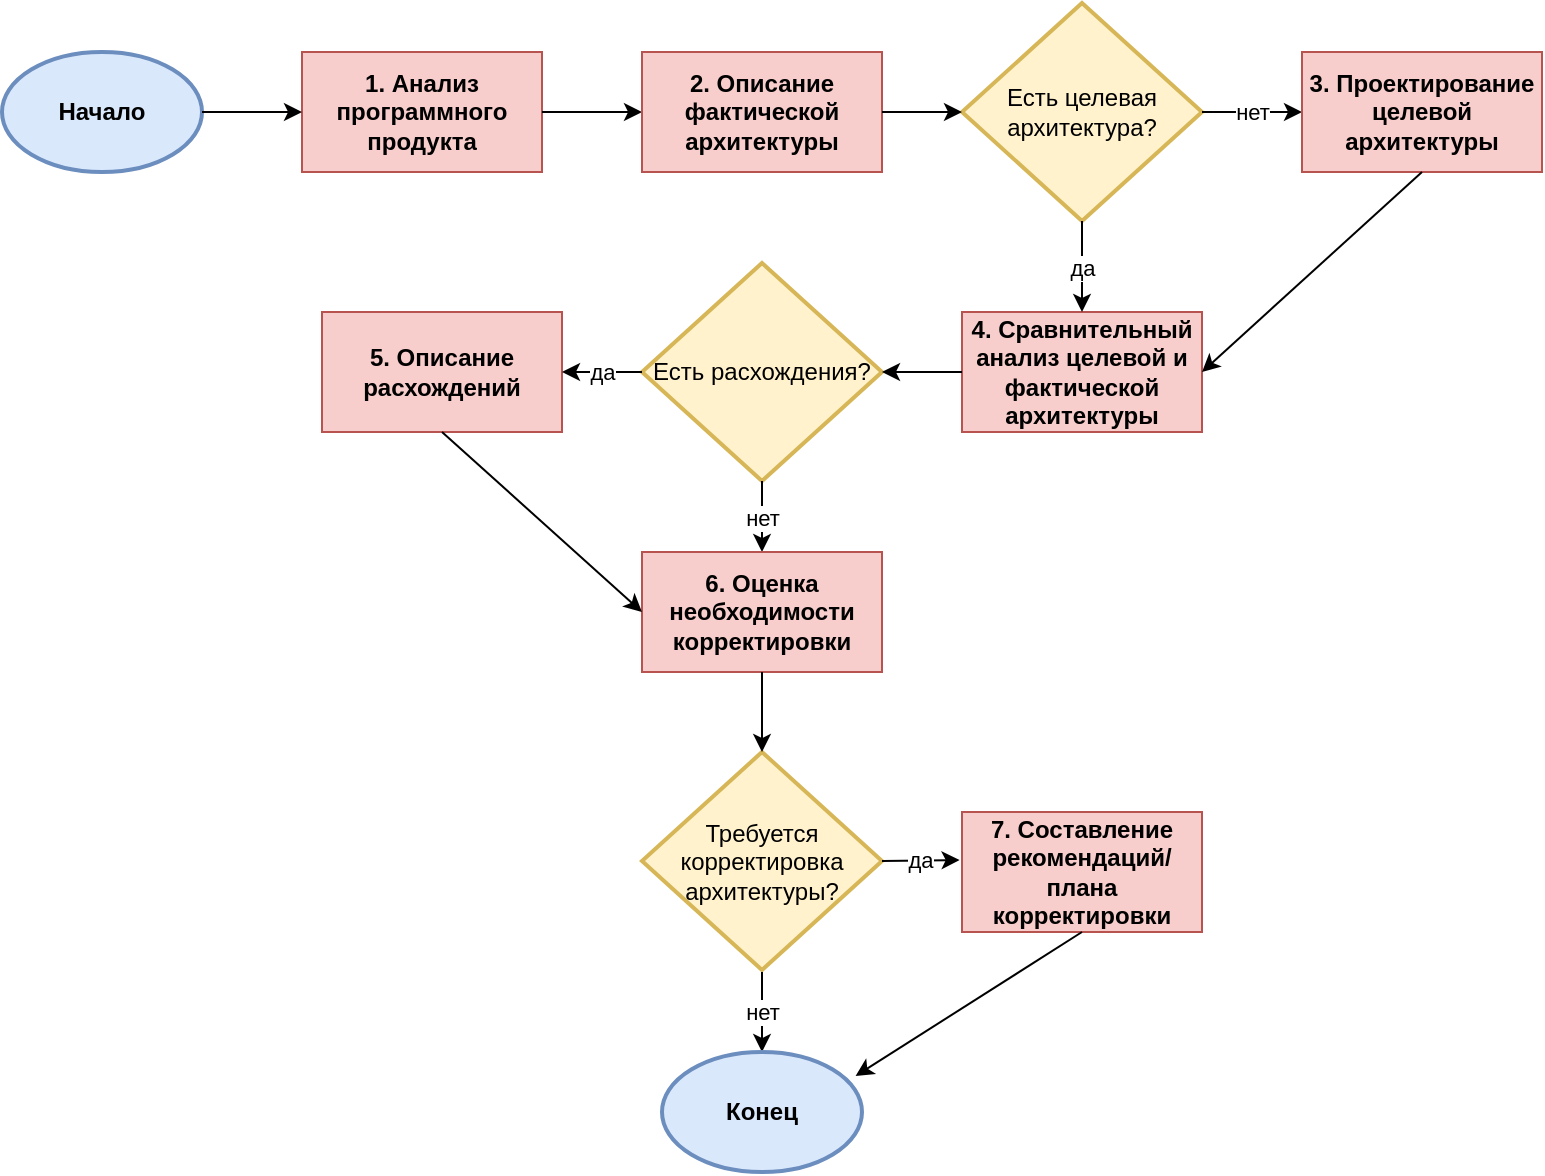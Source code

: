 <mxfile version="18.0.1" type="device"><diagram id="FlifS-q_R0cLvksyk7y5" name="Страница 1"><mxGraphModel dx="1038" dy="649" grid="1" gridSize="10" guides="1" tooltips="1" connect="1" arrows="1" fold="1" page="1" pageScale="1" pageWidth="827" pageHeight="1169" math="0" shadow="0"><root><mxCell id="0"/><mxCell id="1" parent="0"/><mxCell id="NZ5bJ7G-nwUPwuIaXE3F-1" value="&lt;b&gt;Начало&lt;/b&gt;" style="strokeWidth=2;html=1;shape=mxgraph.flowchart.start_1;whiteSpace=wrap;fillColor=#dae8fc;strokeColor=#6c8ebf;" vertex="1" parent="1"><mxGeometry x="40" y="80" width="100" height="60" as="geometry"/></mxCell><mxCell id="NZ5bJ7G-nwUPwuIaXE3F-2" value="&lt;b&gt;1. Анализ программного продукта&lt;/b&gt;" style="rounded=0;whiteSpace=wrap;html=1;fillColor=#f8cecc;strokeColor=#b85450;" vertex="1" parent="1"><mxGeometry x="190" y="80" width="120" height="60" as="geometry"/></mxCell><mxCell id="NZ5bJ7G-nwUPwuIaXE3F-3" value="" style="endArrow=classic;html=1;rounded=0;exitX=1;exitY=0.5;exitDx=0;exitDy=0;exitPerimeter=0;entryX=0;entryY=0.5;entryDx=0;entryDy=0;" edge="1" parent="1" source="NZ5bJ7G-nwUPwuIaXE3F-1" target="NZ5bJ7G-nwUPwuIaXE3F-2"><mxGeometry width="50" height="50" relative="1" as="geometry"><mxPoint x="160" y="140" as="sourcePoint"/><mxPoint x="210" y="90" as="targetPoint"/></mxGeometry></mxCell><mxCell id="NZ5bJ7G-nwUPwuIaXE3F-4" value="" style="endArrow=classic;html=1;rounded=0;exitX=1;exitY=0.5;exitDx=0;exitDy=0;" edge="1" parent="1" source="NZ5bJ7G-nwUPwuIaXE3F-2"><mxGeometry width="50" height="50" relative="1" as="geometry"><mxPoint x="400" y="150" as="sourcePoint"/><mxPoint x="360" y="110" as="targetPoint"/></mxGeometry></mxCell><mxCell id="NZ5bJ7G-nwUPwuIaXE3F-5" value="&lt;b&gt;2. Описание фактической архитектуры&lt;/b&gt;" style="rounded=0;whiteSpace=wrap;html=1;fillColor=#f8cecc;strokeColor=#b85450;" vertex="1" parent="1"><mxGeometry x="360" y="80" width="120" height="60" as="geometry"/></mxCell><mxCell id="NZ5bJ7G-nwUPwuIaXE3F-6" value="Есть целевая архитектура?" style="strokeWidth=2;html=1;shape=mxgraph.flowchart.decision;whiteSpace=wrap;fillColor=#fff2cc;strokeColor=#d6b656;" vertex="1" parent="1"><mxGeometry x="520" y="55.5" width="120" height="109" as="geometry"/></mxCell><mxCell id="NZ5bJ7G-nwUPwuIaXE3F-7" value="" style="endArrow=classic;html=1;rounded=0;exitX=1;exitY=0.5;exitDx=0;exitDy=0;entryX=0;entryY=0.5;entryDx=0;entryDy=0;entryPerimeter=0;" edge="1" parent="1" source="NZ5bJ7G-nwUPwuIaXE3F-5" target="NZ5bJ7G-nwUPwuIaXE3F-6"><mxGeometry width="50" height="50" relative="1" as="geometry"><mxPoint x="500" y="220" as="sourcePoint"/><mxPoint x="550" y="170" as="targetPoint"/></mxGeometry></mxCell><mxCell id="NZ5bJ7G-nwUPwuIaXE3F-10" value="нет" style="endArrow=classic;html=1;rounded=0;exitX=1;exitY=0.5;exitDx=0;exitDy=0;exitPerimeter=0;" edge="1" parent="1" source="NZ5bJ7G-nwUPwuIaXE3F-6"><mxGeometry width="50" height="50" relative="1" as="geometry"><mxPoint x="680" y="110" as="sourcePoint"/><mxPoint x="690" y="110" as="targetPoint"/></mxGeometry></mxCell><mxCell id="NZ5bJ7G-nwUPwuIaXE3F-11" value="&lt;b&gt;3. Проектирование целевой архитектуры&lt;/b&gt;" style="rounded=0;whiteSpace=wrap;html=1;fillColor=#f8cecc;strokeColor=#b85450;" vertex="1" parent="1"><mxGeometry x="690" y="80" width="120" height="60" as="geometry"/></mxCell><mxCell id="NZ5bJ7G-nwUPwuIaXE3F-12" value="&lt;b&gt;4. Сравнительный анализ целевой и фактической архитектуры&lt;/b&gt;" style="rounded=0;whiteSpace=wrap;html=1;fillColor=#f8cecc;strokeColor=#b85450;" vertex="1" parent="1"><mxGeometry x="520" y="210" width="120" height="60" as="geometry"/></mxCell><mxCell id="NZ5bJ7G-nwUPwuIaXE3F-13" value="да" style="endArrow=classic;html=1;rounded=0;exitX=0.5;exitY=1;exitDx=0;exitDy=0;exitPerimeter=0;entryX=0.5;entryY=0;entryDx=0;entryDy=0;" edge="1" parent="1" source="NZ5bJ7G-nwUPwuIaXE3F-6" target="NZ5bJ7G-nwUPwuIaXE3F-12"><mxGeometry width="50" height="50" relative="1" as="geometry"><mxPoint x="590" y="220" as="sourcePoint"/><mxPoint x="640" y="170" as="targetPoint"/></mxGeometry></mxCell><mxCell id="NZ5bJ7G-nwUPwuIaXE3F-14" value="Есть расхождения?" style="strokeWidth=2;html=1;shape=mxgraph.flowchart.decision;whiteSpace=wrap;fillColor=#fff2cc;strokeColor=#d6b656;" vertex="1" parent="1"><mxGeometry x="360" y="185.5" width="120" height="109" as="geometry"/></mxCell><mxCell id="NZ5bJ7G-nwUPwuIaXE3F-15" value="" style="endArrow=classic;html=1;rounded=0;exitX=0;exitY=0.5;exitDx=0;exitDy=0;entryX=1;entryY=0.5;entryDx=0;entryDy=0;entryPerimeter=0;" edge="1" parent="1" source="NZ5bJ7G-nwUPwuIaXE3F-12" target="NZ5bJ7G-nwUPwuIaXE3F-14"><mxGeometry width="50" height="50" relative="1" as="geometry"><mxPoint x="430" y="360" as="sourcePoint"/><mxPoint x="480" y="310" as="targetPoint"/></mxGeometry></mxCell><mxCell id="NZ5bJ7G-nwUPwuIaXE3F-16" value="нет" style="endArrow=classic;html=1;rounded=0;exitX=0.5;exitY=1;exitDx=0;exitDy=0;exitPerimeter=0;" edge="1" parent="1" source="NZ5bJ7G-nwUPwuIaXE3F-14"><mxGeometry width="50" height="50" relative="1" as="geometry"><mxPoint x="360" y="470" as="sourcePoint"/><mxPoint x="420" y="330" as="targetPoint"/></mxGeometry></mxCell><mxCell id="NZ5bJ7G-nwUPwuIaXE3F-18" value="&lt;b&gt;5. Описание расхождений&lt;/b&gt;" style="rounded=0;whiteSpace=wrap;html=1;fillColor=#f8cecc;strokeColor=#b85450;" vertex="1" parent="1"><mxGeometry x="200" y="210" width="120" height="60" as="geometry"/></mxCell><mxCell id="NZ5bJ7G-nwUPwuIaXE3F-19" value="да" style="endArrow=classic;html=1;rounded=0;exitX=0;exitY=0.5;exitDx=0;exitDy=0;exitPerimeter=0;entryX=1;entryY=0.5;entryDx=0;entryDy=0;" edge="1" parent="1" source="NZ5bJ7G-nwUPwuIaXE3F-14" target="NZ5bJ7G-nwUPwuIaXE3F-18"><mxGeometry width="50" height="50" relative="1" as="geometry"><mxPoint x="240" y="380" as="sourcePoint"/><mxPoint x="290" y="330" as="targetPoint"/></mxGeometry></mxCell><mxCell id="NZ5bJ7G-nwUPwuIaXE3F-20" value="" style="endArrow=classic;html=1;rounded=0;exitX=0.5;exitY=1;exitDx=0;exitDy=0;entryX=1;entryY=0.5;entryDx=0;entryDy=0;" edge="1" parent="1" source="NZ5bJ7G-nwUPwuIaXE3F-11" target="NZ5bJ7G-nwUPwuIaXE3F-12"><mxGeometry width="50" height="50" relative="1" as="geometry"><mxPoint x="700" y="260" as="sourcePoint"/><mxPoint x="750" y="210" as="targetPoint"/></mxGeometry></mxCell><mxCell id="NZ5bJ7G-nwUPwuIaXE3F-21" value="Требуется корректировка архитектуры?" style="strokeWidth=2;html=1;shape=mxgraph.flowchart.decision;whiteSpace=wrap;fillColor=#fff2cc;strokeColor=#d6b656;" vertex="1" parent="1"><mxGeometry x="360" y="430" width="120" height="109" as="geometry"/></mxCell><mxCell id="NZ5bJ7G-nwUPwuIaXE3F-25" value="&lt;b&gt;7. Составление рекомендаций/плана корректировки&lt;/b&gt;" style="rounded=0;whiteSpace=wrap;html=1;fillColor=#f8cecc;strokeColor=#b85450;" vertex="1" parent="1"><mxGeometry x="520" y="460" width="120" height="60" as="geometry"/></mxCell><mxCell id="NZ5bJ7G-nwUPwuIaXE3F-28" value="да" style="endArrow=classic;html=1;rounded=0;exitX=1;exitY=0.5;exitDx=0;exitDy=0;exitPerimeter=0;entryX=-0.01;entryY=0.4;entryDx=0;entryDy=0;entryPerimeter=0;" edge="1" parent="1" source="NZ5bJ7G-nwUPwuIaXE3F-21" target="NZ5bJ7G-nwUPwuIaXE3F-25"><mxGeometry width="50" height="50" relative="1" as="geometry"><mxPoint x="460" y="570" as="sourcePoint"/><mxPoint x="510" y="520" as="targetPoint"/></mxGeometry></mxCell><mxCell id="NZ5bJ7G-nwUPwuIaXE3F-29" value="нет" style="endArrow=classic;html=1;rounded=0;" edge="1" parent="1"><mxGeometry width="50" height="50" relative="1" as="geometry"><mxPoint x="420" y="540" as="sourcePoint"/><mxPoint x="420" y="580" as="targetPoint"/></mxGeometry></mxCell><mxCell id="NZ5bJ7G-nwUPwuIaXE3F-30" value="&lt;b&gt;Конец&lt;/b&gt;" style="strokeWidth=2;html=1;shape=mxgraph.flowchart.start_1;whiteSpace=wrap;fillColor=#dae8fc;strokeColor=#6c8ebf;" vertex="1" parent="1"><mxGeometry x="370" y="580" width="100" height="60" as="geometry"/></mxCell><mxCell id="NZ5bJ7G-nwUPwuIaXE3F-31" value="" style="endArrow=classic;html=1;rounded=0;exitX=0.5;exitY=1;exitDx=0;exitDy=0;entryX=0.968;entryY=0.2;entryDx=0;entryDy=0;entryPerimeter=0;" edge="1" parent="1" source="NZ5bJ7G-nwUPwuIaXE3F-25" target="NZ5bJ7G-nwUPwuIaXE3F-30"><mxGeometry width="50" height="50" relative="1" as="geometry"><mxPoint x="530" y="650" as="sourcePoint"/><mxPoint x="580" y="600" as="targetPoint"/></mxGeometry></mxCell><mxCell id="NZ5bJ7G-nwUPwuIaXE3F-32" value="&lt;b&gt;6. Оценка необходимости корректировки&lt;/b&gt;" style="rounded=0;whiteSpace=wrap;html=1;fillColor=#f8cecc;strokeColor=#b85450;" vertex="1" parent="1"><mxGeometry x="360" y="330" width="120" height="60" as="geometry"/></mxCell><mxCell id="NZ5bJ7G-nwUPwuIaXE3F-33" value="" style="endArrow=classic;html=1;rounded=0;exitX=0.5;exitY=1;exitDx=0;exitDy=0;entryX=0.5;entryY=0;entryDx=0;entryDy=0;entryPerimeter=0;" edge="1" parent="1" source="NZ5bJ7G-nwUPwuIaXE3F-32" target="NZ5bJ7G-nwUPwuIaXE3F-21"><mxGeometry width="50" height="50" relative="1" as="geometry"><mxPoint x="330" y="470" as="sourcePoint"/><mxPoint x="380" y="420" as="targetPoint"/></mxGeometry></mxCell><mxCell id="NZ5bJ7G-nwUPwuIaXE3F-34" value="" style="endArrow=classic;html=1;rounded=0;exitX=0.5;exitY=1;exitDx=0;exitDy=0;entryX=0;entryY=0.5;entryDx=0;entryDy=0;" edge="1" parent="1" source="NZ5bJ7G-nwUPwuIaXE3F-18" target="NZ5bJ7G-nwUPwuIaXE3F-32"><mxGeometry width="50" height="50" relative="1" as="geometry"><mxPoint x="230" y="410" as="sourcePoint"/><mxPoint x="280" y="360" as="targetPoint"/></mxGeometry></mxCell></root></mxGraphModel></diagram></mxfile>